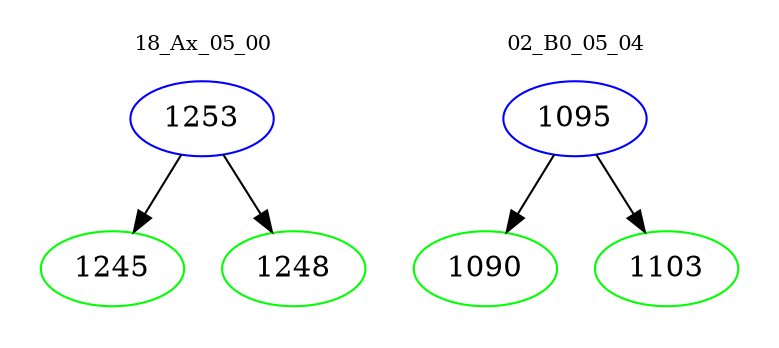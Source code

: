 digraph{
subgraph cluster_0 {
color = white
label = "18_Ax_05_00";
fontsize=10;
T0_1253 [label="1253", color="blue"]
T0_1253 -> T0_1245 [color="black"]
T0_1245 [label="1245", color="green"]
T0_1253 -> T0_1248 [color="black"]
T0_1248 [label="1248", color="green"]
}
subgraph cluster_1 {
color = white
label = "02_B0_05_04";
fontsize=10;
T1_1095 [label="1095", color="blue"]
T1_1095 -> T1_1090 [color="black"]
T1_1090 [label="1090", color="green"]
T1_1095 -> T1_1103 [color="black"]
T1_1103 [label="1103", color="green"]
}
}
